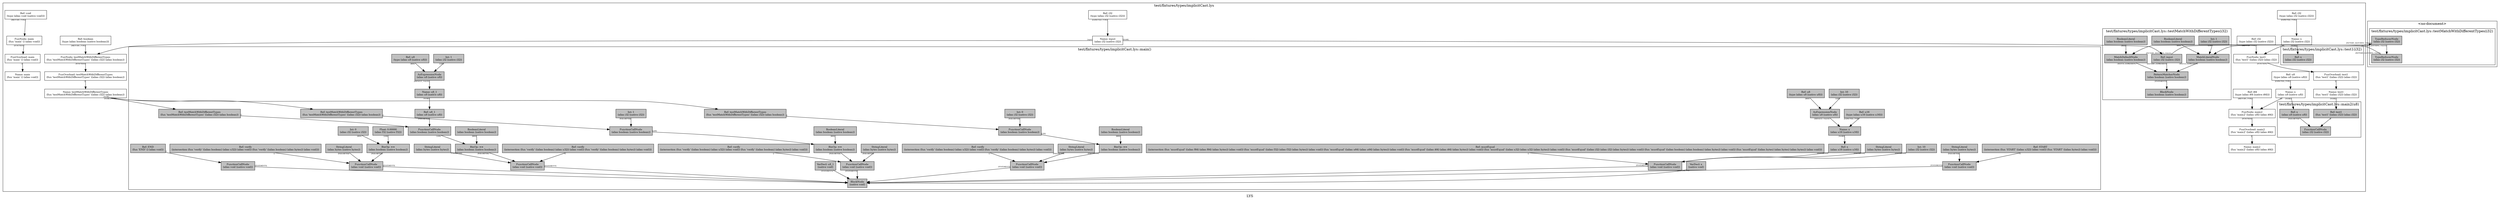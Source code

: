 digraph LYS {
  node [shape=box,fontsize=10];
  subgraph "cluster_test/fixtures/types/implicitCast.lys" {
    1 [label="FunOverload: test1\n(fun 'test1' ((alias i32)) (alias i32))", fillcolor=grey];
    2 [label="FunNode: test1\n(fun 'test1' ((alias i32)) (alias i32))", fillcolor=grey];
    3 [label="Name: x\n(alias i32 (native i32))", fillcolor=grey];
    4 [label="Ref: i32\n(type (alias i32 (native i32)))", fillcolor=grey];
    5 [label="Ref: i32\n(type (alias i32 (native i32)))", fillcolor=grey];
    6 [label="Name: test1\n(fun 'test1' ((alias i32)) (alias i32))", fillcolor=grey];
    7 [label="FunOverload: main2\n(fun 'main2' ((alias u8)) (alias i64))", fillcolor=grey];
    8 [label="FunNode: main2\n(fun 'main2' ((alias u8)) (alias i64))", fillcolor=grey];
    9 [label="Name: x\n(alias u8 (native u8))", fillcolor=grey];
    10 [label="Ref: u8\n(type (alias u8 (native u8)))", fillcolor=grey];
    11 [label="Ref: i64\n(type (alias i64 (native i64)))", fillcolor=grey];
    12 [label="Name: main2\n(fun 'main2' ((alias u8)) (alias i64))", fillcolor=grey];
    13 [label="FunOverload: testMatchWithDifferentTypes\n(fun 'testMatchWithDifferentTypes' ((alias i32)) (alias boolean))", fillcolor=grey];
    14 [label="FunNode: testMatchWithDifferentTypes\n(fun 'testMatchWithDifferentTypes' ((alias i32)) (alias boolean))", fillcolor=grey];
    15 [label="Name: input\n(alias i32 (native i32))", fillcolor=grey];
    16 [label="Ref: i32\n(type (alias i32 (native i32)))", fillcolor=grey];
    17 [label="Ref: boolean\n(type (alias boolean (native boolean)))", fillcolor=grey];
    18 [label="Name: testMatchWithDifferentTypes\n(fun 'testMatchWithDifferentTypes' ((alias i32)) (alias boolean))", fillcolor=grey];
    19 [label="FunOverload: main\n(fun 'main' () (alias void))", fillcolor=grey];
    20 [label="FunNode: main\n(fun 'main' () (alias void))", fillcolor=grey];
    21 [label="Ref: void\n(type (alias void (native void)))", fillcolor=grey];
    22 [label="Name: main\n(fun 'main' () (alias void))", fillcolor=grey];
    subgraph "cluster_test/fixtures/types/implicitCast.lys_0" { rankdir=TB;
      node [style=filled, fillcolor=grey];
      23 [label="Ref: x\n(alias i32 (native i32))", fillcolor=grey];
      label="test/fixtures/types/implicitCast.lys::test1(i32)";
    }
    subgraph "cluster_test/fixtures/types/implicitCast.lys_1" { rankdir=TB;
      node [style=filled, fillcolor=grey];
      24 [label="FunctionCallNode\n(alias i32 (native i32))", fillcolor=grey];
      25 [label="Ref: test1\n(fun 'test1' ((alias i32)) (alias i32))", fillcolor=grey];
      26 [label="Ref: x\n(alias u8 (native u8))", fillcolor=grey];
      label="test/fixtures/types/implicitCast.lys::main2(u8)";
    }
    subgraph "cluster_test/fixtures/types/implicitCast.lys_2" { rankdir=TB;
      node [style=filled, fillcolor=grey];
      27 [label="BlockNode\n(alias boolean (native boolean))", fillcolor=grey];
      28 [label="PatternMatcherNode\n(alias boolean (native boolean))", fillcolor=grey];
      29 [label="Ref: input\n(alias i32 (native i32))", fillcolor=grey];
      30 [label="MatchLiteralNode\n(alias boolean (native boolean))", fillcolor=grey];
      31 [label="Int: 1\n(alias i32 (native i32))", fillcolor=grey];
      32 [label="BooleanLiteral\n(alias boolean (native boolean))", fillcolor=grey];
      33 [label="MatchDefaultNode\n(alias boolean (native boolean))", fillcolor=grey];
      34 [label="BooleanLiteral\n(alias boolean (native boolean))", fillcolor=grey];
      label="test/fixtures/types/implicitCast.lys::testMatchWithDifferentTypes(i32)";
    }
    subgraph "cluster_test/fixtures/types/implicitCast.lys_3" { rankdir=TB;
      node [style=filled, fillcolor=grey];
      35 [label="BlockNode\n(native void)", fillcolor=grey];
      36 [label="FunctionCallNode\n(alias void (native void))", fillcolor=grey];
      37 [label="Ref: START\n(intersection (fun 'START' ((alias u32)) (alias void)) (fun 'START' ((alias bytes)) (alias void)))", fillcolor=grey];
      38 [label="StringLiteral\n(alias bytes (native bytes))", fillcolor=grey];
      39 [label="VarDecl: x\n(native void)", fillcolor=grey];
      40 [label="Name: x\n(alias u16 (native u16))", fillcolor=grey];
      41 [label="Ref: u16\n(type (alias u16 (native u16)))", fillcolor=grey];
      42 [label="AsExpressionNode\n(alias u8 (native u8))", fillcolor=grey];
      43 [label="Int: 10\n(alias i32 (native i32))", fillcolor=grey];
      44 [label="Ref: u8\n(type (alias u8 (native u8)))", fillcolor=grey];
      45 [label="FunctionCallNode\n(alias void (native void))", fillcolor=grey];
      46 [label="Ref: mustEqual\n(intersection (fun 'mustEqual' ((alias f64) (alias f64) (alias bytes)) (alias void)) (fun 'mustEqual' ((alias f32) (alias f32) (alias bytes)) (alias void)) (fun 'mustEqual' ((alias u64) (alias u64) (alias bytes)) (alias void)) (fun 'mustEqual' ((alias i64) (alias i64) (alias bytes)) (alias void)) (fun 'mustEqual' ((alias u32) (alias u32) (alias bytes)) (alias void)) (fun 'mustEqual' ((alias i32) (alias i32) (alias bytes)) (alias void)) (fun 'mustEqual' ((alias boolean) (alias boolean) (alias bytes)) (alias void)) (fun 'mustEqual' ((alias bytes) (alias bytes) (alias bytes)) (alias void)))", fillcolor=grey];
      47 [label="Ref: x\n(alias u16 (native u16))", fillcolor=grey];
      48 [label="Int: 10\n(alias i32 (native i32))", fillcolor=grey];
      49 [label="StringLiteral\n(alias bytes (native bytes))", fillcolor=grey];
      50 [label="FunctionCallNode\n(alias void (native void))", fillcolor=grey];
      51 [label="Ref: verify\n(intersection (fun 'verify' ((alias boolean) (alias u32)) (alias void)) (fun 'verify' ((alias boolean) (alias bytes)) (alias void)))", fillcolor=grey];
      52 [label="BinOp: ==\n(alias boolean (native boolean))", fillcolor=grey];
      53 [label="FunctionCallNode\n(alias boolean (native boolean))", fillcolor=grey];
      54 [label="Ref: testMatchWithDifferentTypes\n(fun 'testMatchWithDifferentTypes' ((alias i32)) (alias boolean))", fillcolor=grey];
      55 [label="Int: 0\n(alias i32 (native i32))", fillcolor=grey];
      56 [label="BooleanLiteral\n(alias boolean (native boolean))", fillcolor=grey];
      57 [label="StringLiteral\n(alias bytes (native bytes))", fillcolor=grey];
      58 [label="FunctionCallNode\n(alias void (native void))", fillcolor=grey];
      59 [label="Ref: verify\n(intersection (fun 'verify' ((alias boolean) (alias u32)) (alias void)) (fun 'verify' ((alias boolean) (alias bytes)) (alias void)))", fillcolor=grey];
      60 [label="BinOp: ==\n(alias boolean (native boolean))", fillcolor=grey];
      61 [label="FunctionCallNode\n(alias boolean (native boolean))", fillcolor=grey];
      62 [label="Ref: testMatchWithDifferentTypes\n(fun 'testMatchWithDifferentTypes' ((alias i32)) (alias boolean))", fillcolor=grey];
      63 [label="Int: 1\n(alias i32 (native i32))", fillcolor=grey];
      64 [label="BooleanLiteral\n(alias boolean (native boolean))", fillcolor=grey];
      65 [label="StringLiteral\n(alias bytes (native bytes))", fillcolor=grey];
      66 [label="VarDecl: u8_1\n(native void)", fillcolor=grey];
      67 [label="Name: u8_1\n(alias u8 (native u8))", fillcolor=grey];
      68 [label="AsExpressionNode\n(alias u8 (native u8))", fillcolor=grey];
      69 [label="Int: 1\n(alias i32 (native i32))", fillcolor=grey];
      70 [label="Ref: u8\n(type (alias u8 (native u8)))", fillcolor=grey];
      71 [label="FunctionCallNode\n(alias void (native void))", fillcolor=grey];
      72 [label="Ref: verify\n(intersection (fun 'verify' ((alias boolean) (alias u32)) (alias void)) (fun 'verify' ((alias boolean) (alias bytes)) (alias void)))", fillcolor=grey];
      73 [label="BinOp: ==\n(alias boolean (native boolean))", fillcolor=grey];
      74 [label="FunctionCallNode\n(alias boolean (native boolean))", fillcolor=grey];
      75 [label="Ref: testMatchWithDifferentTypes\n(fun 'testMatchWithDifferentTypes' ((alias i32)) (alias boolean))", fillcolor=grey];
      76 [label="Ref: u8_1\n(alias u8 (native u8))", fillcolor=grey];
      77 [label="BooleanLiteral\n(alias boolean (native boolean))", fillcolor=grey];
      78 [label="StringLiteral\n(alias bytes (native bytes))", fillcolor=grey];
      79 [label="FunctionCallNode\n(alias void (native void))", fillcolor=grey];
      80 [label="Ref: verify\n(intersection (fun 'verify' ((alias boolean) (alias u32)) (alias void)) (fun 'verify' ((alias boolean) (alias bytes)) (alias void)))", fillcolor=grey];
      81 [label="BinOp: ==\n(alias boolean (native boolean))", fillcolor=grey];
      82 [label="Float: 0.00000\n(alias f32 (native f32))", fillcolor=grey];
      83 [label="Int: 0\n(alias i32 (native i32))", fillcolor=grey];
      84 [label="StringLiteral\n(alias bytes (native bytes))", fillcolor=grey];
      85 [label="FunctionCallNode\n(alias void (native void))", fillcolor=grey];
      86 [label="Ref: END\n(fun 'END' () (alias void))", fillcolor=grey];
      label="test/fixtures/types/implicitCast.lys::main()";
    }
    label="test/fixtures/types/implicitCast.lys";
  }
  subgraph "cluster_<no-document>" {
    subgraph "cluster_<no-document>_0" { rankdir=TB;
      node [style=filled, fillcolor=grey];
      87 [label="TypeReducerNode\n(alias i32 (native i32))", fillcolor=grey];
      88 [label="TypeReducerNode\n(alias i32 (native i32))", fillcolor=grey];
      label="test/fixtures/types/implicitCast.lys::testMatchWithDifferentTypes(i32)";
    }
    label="<no-document>";
  }
  1 -> 6[taillabel="[]" fontsize=7 fontname="times" color="black" ];
  2 -> 1[taillabel="[FUNCTION]" fontsize=7 fontname="times" color="black" ];
  3 -> 2[taillabel="[x]" fontsize=7 fontname="times" color="black" ];
  3 -> 23[taillabel="[NAME]" fontsize=7 fontname="times" color="black" ];
  4 -> 3[taillabel="[EXPECTED_TYPE]" fontsize=7 fontname="times" color="black" ];
  5 -> 2[taillabel="[#RETURN_TYPE]" fontsize=7 fontname="times" color="black" ];
  6 -> 25[taillabel="[NAME]" fontsize=7 fontname="times" color="black" ];
  7 -> 12[taillabel="[]" fontsize=7 fontname="times" color="black" ];
  8 -> 7[taillabel="[FUNCTION]" fontsize=7 fontname="times" color="black" ];
  9 -> 8[taillabel="[x]" fontsize=7 fontname="times" color="black" ];
  9 -> 26[taillabel="[NAME]" fontsize=7 fontname="times" color="black" ];
  10 -> 9[taillabel="[EXPECTED_TYPE]" fontsize=7 fontname="times" color="black" ];
  11 -> 8[taillabel="[#RETURN_TYPE]" fontsize=7 fontname="times" color="black" ];
  13 -> 18[taillabel="[]" fontsize=7 fontname="times" color="black" ];
  14 -> 13[taillabel="[FUNCTION]" fontsize=7 fontname="times" color="black" ];
  15 -> 14[taillabel="[input]" fontsize=7 fontname="times" color="black" ];
  15 -> 29[taillabel="[NAME]" fontsize=7 fontname="times" color="black" ];
  16 -> 15[taillabel="[EXPECTED_TYPE]" fontsize=7 fontname="times" color="black" ];
  17 -> 14[taillabel="[#RETURN_TYPE]" fontsize=7 fontname="times" color="black" ];
  18 -> 54[taillabel="[NAME]" fontsize=7 fontname="times" color="black" ];
  18 -> 62[taillabel="[NAME]" fontsize=7 fontname="times" color="black" ];
  18 -> 75[taillabel="[NAME]" fontsize=7 fontname="times" color="black" ];
  19 -> 22[taillabel="[]" fontsize=7 fontname="times" color="black" ];
  20 -> 19[taillabel="[FUNCTION]" fontsize=7 fontname="times" color="black" ];
  21 -> 20[taillabel="[#RETURN_TYPE]" fontsize=7 fontname="times" color="black" ];
  25 -> 24[taillabel="[]" fontsize=7 fontname="times" color="black" ];
  26 -> 24[taillabel="[PARAMETER]" fontsize=7 fontname="times" color="black" ];
  28 -> 27[taillabel="[STATEMENTS]" fontsize=7 fontname="times" color="black" ];
  29 -> 28[taillabel="[PATTERN_EXPRESSION]" fontsize=7 fontname="times" color="black" ];
  29 -> 87[taillabel="[PATTERN_MATCHING_VALUE]" fontsize=7 fontname="times" color="black" ];
  30 -> 28[taillabel="[MATCH_EXPRESSION]" fontsize=7 fontname="times" color="black" ];
  31 -> 30[taillabel="[LHS]" fontsize=7 fontname="times" color="black" ];
  32 -> 30[taillabel="[RHS]" fontsize=7 fontname="times" color="black" ];
  87 -> 30[taillabel="[PATTERN_MATCHING_VALUE]" fontsize=7 fontname="times" color="black" ];
  87 -> 88[taillabel="[PATTERN_MATCHING_VALUE]" fontsize=7 fontname="times" color="black" ];
  33 -> 28[taillabel="[MATCH_EXPRESSION]" fontsize=7 fontname="times" color="black" ];
  34 -> 33[taillabel="[RHS]" fontsize=7 fontname="times" color="black" ];
  88 -> 33[taillabel="[PATTERN_MATCHING_VALUE]" fontsize=7 fontname="times" color="black" ];
  36 -> 35[taillabel="[STATEMENTS]" fontsize=7 fontname="times" color="black" ];
  37 -> 36[taillabel="[]" fontsize=7 fontname="times" color="black" ];
  38 -> 36[taillabel="[PARAMETER]" fontsize=7 fontname="times" color="black" ];
  39 -> 35[taillabel="[STATEMENTS]" fontsize=7 fontname="times" color="black" ];
  40 -> 47[taillabel="[NAME]" fontsize=7 fontname="times" color="black" ];
  41 -> 40[taillabel="[EXPECTED_TYPE]" fontsize=7 fontname="times" color="black" ];
  42 -> 40[taillabel="[DEFAULT_VALUE]" fontsize=7 fontname="times" color="black" ];
  43 -> 42[taillabel="[LHS]" fontsize=7 fontname="times" color="black" ];
  44 -> 42[taillabel="[RHS]" fontsize=7 fontname="times" color="black" ];
  45 -> 35[taillabel="[STATEMENTS]" fontsize=7 fontname="times" color="black" ];
  46 -> 45[taillabel="[]" fontsize=7 fontname="times" color="black" ];
  47 -> 45[taillabel="[PARAMETER]" fontsize=7 fontname="times" color="black" ];
  48 -> 45[taillabel="[PARAMETER]" fontsize=7 fontname="times" color="black" ];
  49 -> 45[taillabel="[PARAMETER]" fontsize=7 fontname="times" color="black" ];
  50 -> 35[taillabel="[STATEMENTS]" fontsize=7 fontname="times" color="black" ];
  51 -> 50[taillabel="[]" fontsize=7 fontname="times" color="black" ];
  52 -> 50[taillabel="[PARAMETER]" fontsize=7 fontname="times" color="black" ];
  53 -> 52[taillabel="[LHS]" fontsize=7 fontname="times" color="black" ];
  54 -> 53[taillabel="[]" fontsize=7 fontname="times" color="black" ];
  55 -> 53[taillabel="[PARAMETER]" fontsize=7 fontname="times" color="black" ];
  56 -> 52[taillabel="[RHS]" fontsize=7 fontname="times" color="black" ];
  57 -> 50[taillabel="[PARAMETER]" fontsize=7 fontname="times" color="black" ];
  58 -> 35[taillabel="[STATEMENTS]" fontsize=7 fontname="times" color="black" ];
  59 -> 58[taillabel="[]" fontsize=7 fontname="times" color="black" ];
  60 -> 58[taillabel="[PARAMETER]" fontsize=7 fontname="times" color="black" ];
  61 -> 60[taillabel="[LHS]" fontsize=7 fontname="times" color="black" ];
  62 -> 61[taillabel="[]" fontsize=7 fontname="times" color="black" ];
  63 -> 61[taillabel="[PARAMETER]" fontsize=7 fontname="times" color="black" ];
  64 -> 60[taillabel="[RHS]" fontsize=7 fontname="times" color="black" ];
  65 -> 58[taillabel="[PARAMETER]" fontsize=7 fontname="times" color="black" ];
  66 -> 35[taillabel="[STATEMENTS]" fontsize=7 fontname="times" color="black" ];
  67 -> 76[taillabel="[NAME]" fontsize=7 fontname="times" color="black" ];
  68 -> 67[taillabel="[DEFAULT_VALUE]" fontsize=7 fontname="times" color="black" ];
  69 -> 68[taillabel="[LHS]" fontsize=7 fontname="times" color="black" ];
  70 -> 68[taillabel="[RHS]" fontsize=7 fontname="times" color="black" ];
  71 -> 35[taillabel="[STATEMENTS]" fontsize=7 fontname="times" color="black" ];
  72 -> 71[taillabel="[]" fontsize=7 fontname="times" color="black" ];
  73 -> 71[taillabel="[PARAMETER]" fontsize=7 fontname="times" color="black" ];
  74 -> 73[taillabel="[LHS]" fontsize=7 fontname="times" color="black" ];
  75 -> 74[taillabel="[]" fontsize=7 fontname="times" color="black" ];
  76 -> 74[taillabel="[PARAMETER]" fontsize=7 fontname="times" color="black" ];
  77 -> 73[taillabel="[RHS]" fontsize=7 fontname="times" color="black" ];
  78 -> 71[taillabel="[PARAMETER]" fontsize=7 fontname="times" color="black" ];
  79 -> 35[taillabel="[STATEMENTS]" fontsize=7 fontname="times" color="black" ];
  80 -> 79[taillabel="[]" fontsize=7 fontname="times" color="black" ];
  81 -> 79[taillabel="[PARAMETER]" fontsize=7 fontname="times" color="black" ];
  82 -> 81[taillabel="[LHS]" fontsize=7 fontname="times" color="black" ];
  83 -> 81[taillabel="[RHS]" fontsize=7 fontname="times" color="black" ];
  84 -> 79[taillabel="[PARAMETER]" fontsize=7 fontname="times" color="black" ];
  85 -> 35[taillabel="[STATEMENTS]" fontsize=7 fontname="times" color="black" ];
  86 -> 85[taillabel="[]" fontsize=7 fontname="times" color="black" ];
  label="LYS";
}
